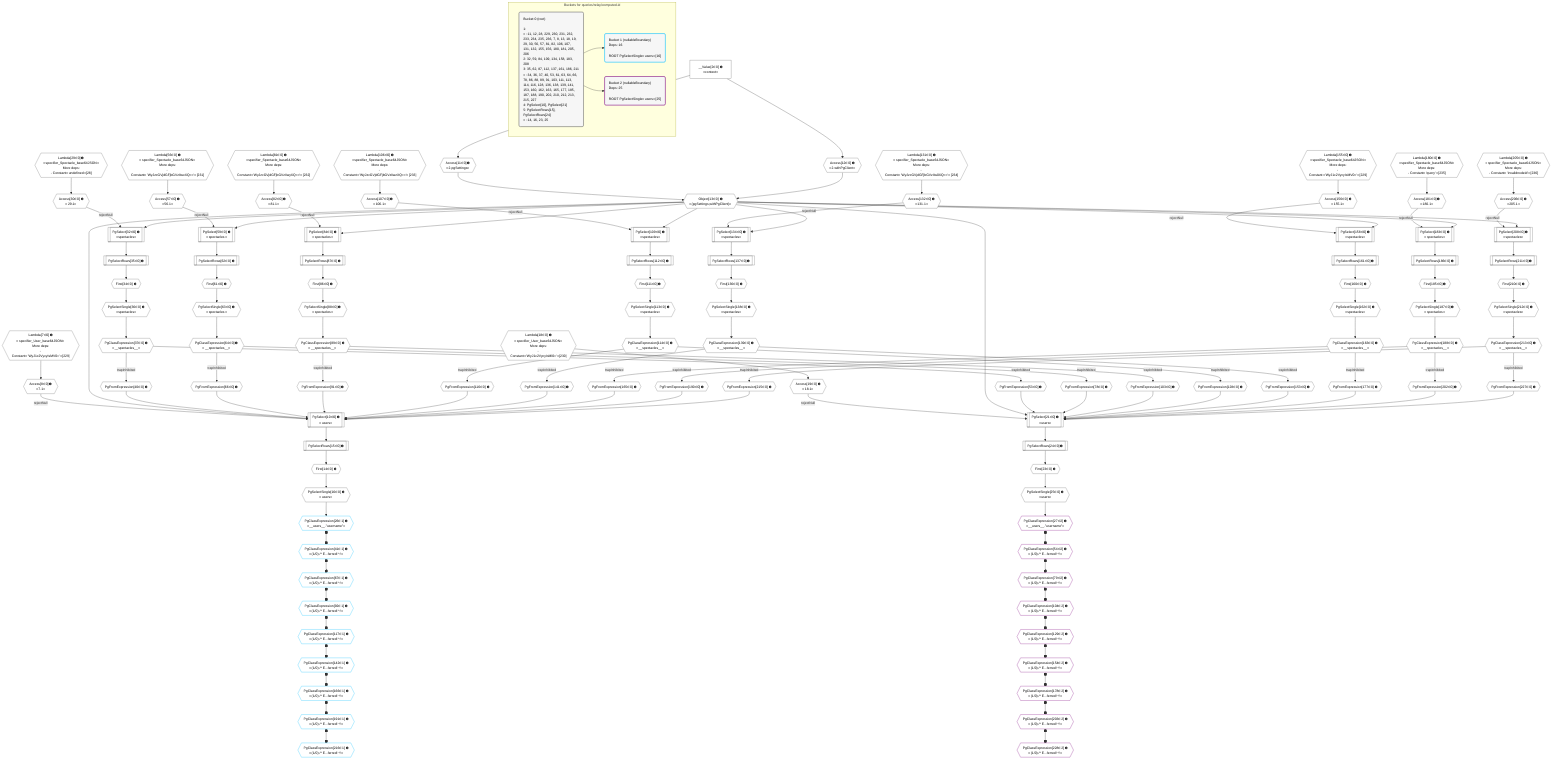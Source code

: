 %%{init: {'themeVariables': { 'fontSize': '12px'}}}%%
graph TD
    classDef path fill:#eee,stroke:#000,color:#000
    classDef plan fill:#fff,stroke-width:1px,color:#000
    classDef itemplan fill:#fff,stroke-width:2px,color:#000
    classDef unbatchedplan fill:#dff,stroke-width:1px,color:#000
    classDef sideeffectplan fill:#fcc,stroke-width:2px,color:#000
    classDef bucket fill:#f6f6f6,color:#000,stroke-width:2px,text-align:left

    subgraph "Buckets for queries/relay/computed-id"
    Bucket0("Bucket 0 (root)<br /><br />1: <br />ᐳ: 11, 12, 28, 229, 230, 231, 232, 233, 234, 235, 236, 7, 8, 13, 18, 19, 29, 30, 56, 57, 81, 82, 106, 107, 131, 132, 155, 156, 180, 181, 205, 206<br />2: 32, 59, 84, 109, 134, 158, 183, 208<br />3: 35, 62, 87, 112, 137, 161, 186, 211<br />ᐳ: 34, 36, 37, 40, 53, 61, 63, 64, 66, 78, 86, 88, 89, 91, 103, 111, 113, 114, 116, 128, 136, 138, 139, 141, 153, 160, 162, 163, 165, 177, 185, 187, 188, 190, 202, 210, 212, 213, 215, 227<br />4: PgSelect[10], PgSelect[21]<br />5: PgSelectRows[15], PgSelectRows[24]<br />ᐳ: 14, 16, 23, 25"):::bucket
    Bucket1("Bucket 1 (nullableBoundary)<br />Deps: 16<br /><br />ROOT PgSelectSingleᐸusersᐳ[16]"):::bucket
    Bucket2("Bucket 2 (nullableBoundary)<br />Deps: 25<br /><br />ROOT PgSelectSingleᐸusersᐳ[25]"):::bucket
    end
    Bucket0 --> Bucket1 & Bucket2

    %% plan dependencies
    PgSelect10[["PgSelect[10∈0] ➊<br />ᐸusersᐳ"]]:::plan
    Object13{{"Object[13∈0] ➊<br />ᐸ{pgSettings,withPgClient}ᐳ"}}:::plan
    Access8{{"Access[8∈0] ➊<br />ᐸ7.1ᐳ"}}:::plan
    PgFromExpression40{{"PgFromExpression[40∈0] ➊"}}:::plan
    PgFromExpression66{{"PgFromExpression[66∈0] ➊"}}:::plan
    PgFromExpression91{{"PgFromExpression[91∈0] ➊"}}:::plan
    PgFromExpression116{{"PgFromExpression[116∈0] ➊"}}:::plan
    PgFromExpression141{{"PgFromExpression[141∈0] ➊"}}:::plan
    PgFromExpression165{{"PgFromExpression[165∈0] ➊"}}:::plan
    PgFromExpression190{{"PgFromExpression[190∈0] ➊"}}:::plan
    PgFromExpression215{{"PgFromExpression[215∈0] ➊"}}:::plan
    Access8 -->|rejectNull| PgSelect10
    Object13 & PgFromExpression40 & PgFromExpression66 & PgFromExpression91 & PgFromExpression116 & PgFromExpression141 & PgFromExpression165 & PgFromExpression190 & PgFromExpression215 --> PgSelect10
    PgSelect21[["PgSelect[21∈0] ➊<br />ᐸusersᐳ"]]:::plan
    Access19{{"Access[19∈0] ➊<br />ᐸ18.1ᐳ"}}:::plan
    PgFromExpression53{{"PgFromExpression[53∈0] ➊"}}:::plan
    PgFromExpression78{{"PgFromExpression[78∈0] ➊"}}:::plan
    PgFromExpression103{{"PgFromExpression[103∈0] ➊"}}:::plan
    PgFromExpression128{{"PgFromExpression[128∈0] ➊"}}:::plan
    PgFromExpression153{{"PgFromExpression[153∈0] ➊"}}:::plan
    PgFromExpression177{{"PgFromExpression[177∈0] ➊"}}:::plan
    PgFromExpression202{{"PgFromExpression[202∈0] ➊"}}:::plan
    PgFromExpression227{{"PgFromExpression[227∈0] ➊"}}:::plan
    Access19 -->|rejectNull| PgSelect21
    Object13 & PgFromExpression53 & PgFromExpression78 & PgFromExpression103 & PgFromExpression128 & PgFromExpression153 & PgFromExpression177 & PgFromExpression202 & PgFromExpression227 --> PgSelect21
    Access11{{"Access[11∈0] ➊<br />ᐸ2.pgSettingsᐳ"}}:::plan
    Access12{{"Access[12∈0] ➊<br />ᐸ2.withPgClientᐳ"}}:::plan
    Access11 & Access12 --> Object13
    PgSelect32[["PgSelect[32∈0] ➊<br />ᐸspectaclesᐳ"]]:::plan
    Access30{{"Access[30∈0] ➊<br />ᐸ29.1ᐳ"}}:::plan
    Access30 -->|rejectNull| PgSelect32
    Object13 --> PgSelect32
    PgSelect59[["PgSelect[59∈0] ➊<br />ᐸspectaclesᐳ"]]:::plan
    Access57{{"Access[57∈0] ➊<br />ᐸ56.1ᐳ"}}:::plan
    Access57 -->|rejectNull| PgSelect59
    Object13 --> PgSelect59
    PgSelect84[["PgSelect[84∈0] ➊<br />ᐸspectaclesᐳ"]]:::plan
    Access82{{"Access[82∈0] ➊<br />ᐸ81.1ᐳ"}}:::plan
    Access82 -->|rejectNull| PgSelect84
    Object13 --> PgSelect84
    PgSelect109[["PgSelect[109∈0] ➊<br />ᐸspectaclesᐳ"]]:::plan
    Access107{{"Access[107∈0] ➊<br />ᐸ106.1ᐳ"}}:::plan
    Access107 -->|rejectNull| PgSelect109
    Object13 --> PgSelect109
    PgSelect134[["PgSelect[134∈0] ➊<br />ᐸspectaclesᐳ"]]:::plan
    Access132{{"Access[132∈0] ➊<br />ᐸ131.1ᐳ"}}:::plan
    Access132 -->|rejectNull| PgSelect134
    Object13 --> PgSelect134
    PgSelect158[["PgSelect[158∈0] ➊<br />ᐸspectaclesᐳ"]]:::plan
    Access156{{"Access[156∈0] ➊<br />ᐸ155.1ᐳ"}}:::plan
    Access156 -->|rejectNull| PgSelect158
    Object13 --> PgSelect158
    PgSelect183[["PgSelect[183∈0] ➊<br />ᐸspectaclesᐳ"]]:::plan
    Access181{{"Access[181∈0] ➊<br />ᐸ180.1ᐳ"}}:::plan
    Access181 -->|rejectNull| PgSelect183
    Object13 --> PgSelect183
    PgSelect208[["PgSelect[208∈0] ➊<br />ᐸspectaclesᐳ"]]:::plan
    Access206{{"Access[206∈0] ➊<br />ᐸ205.1ᐳ"}}:::plan
    Access206 -->|rejectNull| PgSelect208
    Object13 --> PgSelect208
    Lambda7{{"Lambda[7∈0] ➊<br />ᐸspecifier_User_base64JSONᐳ<br />More deps:<br />- Constantᐸ'WyJ1c2VycyIsMV0='ᐳ[229]"}}:::plan
    Lambda7 --> Access8
    __Value2["__Value[2∈0] ➊<br />ᐸcontextᐳ"]:::plan
    __Value2 --> Access11
    __Value2 --> Access12
    First14{{"First[14∈0] ➊"}}:::plan
    PgSelectRows15[["PgSelectRows[15∈0] ➊"]]:::plan
    PgSelectRows15 --> First14
    PgSelect10 --> PgSelectRows15
    PgSelectSingle16{{"PgSelectSingle[16∈0] ➊<br />ᐸusersᐳ"}}:::plan
    First14 --> PgSelectSingle16
    Lambda18{{"Lambda[18∈0] ➊<br />ᐸspecifier_User_base64JSONᐳ<br />More deps:<br />- Constantᐸ'WyJ1c2VycyIsMl0='ᐳ[230]"}}:::plan
    Lambda18 --> Access19
    First23{{"First[23∈0] ➊"}}:::plan
    PgSelectRows24[["PgSelectRows[24∈0] ➊"]]:::plan
    PgSelectRows24 --> First23
    PgSelect21 --> PgSelectRows24
    PgSelectSingle25{{"PgSelectSingle[25∈0] ➊<br />ᐸusersᐳ"}}:::plan
    First23 --> PgSelectSingle25
    Lambda29{{"Lambda[29∈0] ➊<br />ᐸspecifier_Spectacle_base64JSONᐳ<br />More deps:<br />- Constantᐸundefinedᐳ[28]"}}:::plan
    Lambda29 --> Access30
    First34{{"First[34∈0] ➊"}}:::plan
    PgSelectRows35[["PgSelectRows[35∈0] ➊"]]:::plan
    PgSelectRows35 --> First34
    PgSelect32 --> PgSelectRows35
    PgSelectSingle36{{"PgSelectSingle[36∈0] ➊<br />ᐸspectaclesᐳ"}}:::plan
    First34 --> PgSelectSingle36
    PgClassExpression37{{"PgClassExpression[37∈0] ➊<br />ᐸ__spectacles__ᐳ"}}:::plan
    PgSelectSingle36 --> PgClassExpression37
    PgClassExpression37 -->|trapInhibited| PgFromExpression40
    PgClassExpression37 -->|trapInhibited| PgFromExpression53
    Lambda56{{"Lambda[56∈0] ➊<br />ᐸspecifier_Spectacle_base64JSONᐳ<br />More deps:<br />- Constantᐸ'WyJzcGVjdGFjbGVzIiwxXQ=='ᐳ[231]"}}:::plan
    Lambda56 --> Access57
    First61{{"First[61∈0] ➊"}}:::plan
    PgSelectRows62[["PgSelectRows[62∈0] ➊"]]:::plan
    PgSelectRows62 --> First61
    PgSelect59 --> PgSelectRows62
    PgSelectSingle63{{"PgSelectSingle[63∈0] ➊<br />ᐸspectaclesᐳ"}}:::plan
    First61 --> PgSelectSingle63
    PgClassExpression64{{"PgClassExpression[64∈0] ➊<br />ᐸ__spectacles__ᐳ"}}:::plan
    PgSelectSingle63 --> PgClassExpression64
    PgClassExpression64 -->|trapInhibited| PgFromExpression66
    PgClassExpression64 -->|trapInhibited| PgFromExpression78
    Lambda81{{"Lambda[81∈0] ➊<br />ᐸspecifier_Spectacle_base64JSONᐳ<br />More deps:<br />- Constantᐸ'WyJzcGVjdGFjbGVzIiwyXQ=='ᐳ[232]"}}:::plan
    Lambda81 --> Access82
    First86{{"First[86∈0] ➊"}}:::plan
    PgSelectRows87[["PgSelectRows[87∈0] ➊"]]:::plan
    PgSelectRows87 --> First86
    PgSelect84 --> PgSelectRows87
    PgSelectSingle88{{"PgSelectSingle[88∈0] ➊<br />ᐸspectaclesᐳ"}}:::plan
    First86 --> PgSelectSingle88
    PgClassExpression89{{"PgClassExpression[89∈0] ➊<br />ᐸ__spectacles__ᐳ"}}:::plan
    PgSelectSingle88 --> PgClassExpression89
    PgClassExpression89 -->|trapInhibited| PgFromExpression91
    PgClassExpression89 -->|trapInhibited| PgFromExpression103
    Lambda106{{"Lambda[106∈0] ➊<br />ᐸspecifier_Spectacle_base64JSONᐳ<br />More deps:<br />- Constantᐸ'WyJzcGVjdGFjbGVzIiwzXQ=='ᐳ[233]"}}:::plan
    Lambda106 --> Access107
    First111{{"First[111∈0] ➊"}}:::plan
    PgSelectRows112[["PgSelectRows[112∈0] ➊"]]:::plan
    PgSelectRows112 --> First111
    PgSelect109 --> PgSelectRows112
    PgSelectSingle113{{"PgSelectSingle[113∈0] ➊<br />ᐸspectaclesᐳ"}}:::plan
    First111 --> PgSelectSingle113
    PgClassExpression114{{"PgClassExpression[114∈0] ➊<br />ᐸ__spectacles__ᐳ"}}:::plan
    PgSelectSingle113 --> PgClassExpression114
    PgClassExpression114 -->|trapInhibited| PgFromExpression116
    PgClassExpression114 -->|trapInhibited| PgFromExpression128
    Lambda131{{"Lambda[131∈0] ➊<br />ᐸspecifier_Spectacle_base64JSONᐳ<br />More deps:<br />- Constantᐸ'WyJzcGVjdGFjbGVzIiw0XQ=='ᐳ[234]"}}:::plan
    Lambda131 --> Access132
    First136{{"First[136∈0] ➊"}}:::plan
    PgSelectRows137[["PgSelectRows[137∈0] ➊"]]:::plan
    PgSelectRows137 --> First136
    PgSelect134 --> PgSelectRows137
    PgSelectSingle138{{"PgSelectSingle[138∈0] ➊<br />ᐸspectaclesᐳ"}}:::plan
    First136 --> PgSelectSingle138
    PgClassExpression139{{"PgClassExpression[139∈0] ➊<br />ᐸ__spectacles__ᐳ"}}:::plan
    PgSelectSingle138 --> PgClassExpression139
    PgClassExpression139 -->|trapInhibited| PgFromExpression141
    PgClassExpression139 -->|trapInhibited| PgFromExpression153
    Lambda155{{"Lambda[155∈0] ➊<br />ᐸspecifier_Spectacle_base64JSONᐳ<br />More deps:<br />- Constantᐸ'WyJ1c2VycyIsMV0='ᐳ[229]"}}:::plan
    Lambda155 --> Access156
    First160{{"First[160∈0] ➊"}}:::plan
    PgSelectRows161[["PgSelectRows[161∈0] ➊"]]:::plan
    PgSelectRows161 --> First160
    PgSelect158 --> PgSelectRows161
    PgSelectSingle162{{"PgSelectSingle[162∈0] ➊<br />ᐸspectaclesᐳ"}}:::plan
    First160 --> PgSelectSingle162
    PgClassExpression163{{"PgClassExpression[163∈0] ➊<br />ᐸ__spectacles__ᐳ"}}:::plan
    PgSelectSingle162 --> PgClassExpression163
    PgClassExpression163 -->|trapInhibited| PgFromExpression165
    PgClassExpression163 -->|trapInhibited| PgFromExpression177
    Lambda180{{"Lambda[180∈0] ➊<br />ᐸspecifier_Spectacle_base64JSONᐳ<br />More deps:<br />- Constantᐸ'query'ᐳ[235]"}}:::plan
    Lambda180 --> Access181
    First185{{"First[185∈0] ➊"}}:::plan
    PgSelectRows186[["PgSelectRows[186∈0] ➊"]]:::plan
    PgSelectRows186 --> First185
    PgSelect183 --> PgSelectRows186
    PgSelectSingle187{{"PgSelectSingle[187∈0] ➊<br />ᐸspectaclesᐳ"}}:::plan
    First185 --> PgSelectSingle187
    PgClassExpression188{{"PgClassExpression[188∈0] ➊<br />ᐸ__spectacles__ᐳ"}}:::plan
    PgSelectSingle187 --> PgClassExpression188
    PgClassExpression188 -->|trapInhibited| PgFromExpression190
    PgClassExpression188 -->|trapInhibited| PgFromExpression202
    Lambda205{{"Lambda[205∈0] ➊<br />ᐸspecifier_Spectacle_base64JSONᐳ<br />More deps:<br />- Constantᐸ'invalidnodeid'ᐳ[236]"}}:::plan
    Lambda205 --> Access206
    First210{{"First[210∈0] ➊"}}:::plan
    PgSelectRows211[["PgSelectRows[211∈0] ➊"]]:::plan
    PgSelectRows211 --> First210
    PgSelect208 --> PgSelectRows211
    PgSelectSingle212{{"PgSelectSingle[212∈0] ➊<br />ᐸspectaclesᐳ"}}:::plan
    First210 --> PgSelectSingle212
    PgClassExpression213{{"PgClassExpression[213∈0] ➊<br />ᐸ__spectacles__ᐳ"}}:::plan
    PgSelectSingle212 --> PgClassExpression213
    PgClassExpression213 -->|trapInhibited| PgFromExpression215
    PgClassExpression213 -->|trapInhibited| PgFromExpression227
    PgClassExpression26{{"PgClassExpression[26∈1] ➊<br />ᐸ__users__.”username”ᐳ"}}:::plan
    PgSelectSingle16 --> PgClassExpression26
    PgClassExpression41{{"PgClassExpression[41∈1] ➊<br />ᐸ(1/0) /* E...ferred! */ᐳ"}}:::plan
    PgClassExpression26 o--o PgClassExpression41
    PgClassExpression67{{"PgClassExpression[67∈1] ➊<br />ᐸ(1/0) /* E...ferred! */ᐳ"}}:::plan
    PgClassExpression41 o--o PgClassExpression67
    PgClassExpression92{{"PgClassExpression[92∈1] ➊<br />ᐸ(1/0) /* E...ferred! */ᐳ"}}:::plan
    PgClassExpression67 o--o PgClassExpression92
    PgClassExpression117{{"PgClassExpression[117∈1] ➊<br />ᐸ(1/0) /* E...ferred! */ᐳ"}}:::plan
    PgClassExpression92 o--o PgClassExpression117
    PgClassExpression142{{"PgClassExpression[142∈1] ➊<br />ᐸ(1/0) /* E...ferred! */ᐳ"}}:::plan
    PgClassExpression117 o--o PgClassExpression142
    PgClassExpression166{{"PgClassExpression[166∈1] ➊<br />ᐸ(1/0) /* E...ferred! */ᐳ"}}:::plan
    PgClassExpression142 o--o PgClassExpression166
    PgClassExpression191{{"PgClassExpression[191∈1] ➊<br />ᐸ(1/0) /* E...ferred! */ᐳ"}}:::plan
    PgClassExpression166 o--o PgClassExpression191
    PgClassExpression216{{"PgClassExpression[216∈1] ➊<br />ᐸ(1/0) /* E...ferred! */ᐳ"}}:::plan
    PgClassExpression191 o--o PgClassExpression216
    PgClassExpression27{{"PgClassExpression[27∈2] ➊<br />ᐸ__users__.”username”ᐳ"}}:::plan
    PgSelectSingle25 --> PgClassExpression27
    PgClassExpression54{{"PgClassExpression[54∈2] ➊<br />ᐸ(1/0) /* E...ferred! */ᐳ"}}:::plan
    PgClassExpression27 o--o PgClassExpression54
    PgClassExpression79{{"PgClassExpression[79∈2] ➊<br />ᐸ(1/0) /* E...ferred! */ᐳ"}}:::plan
    PgClassExpression54 o--o PgClassExpression79
    PgClassExpression104{{"PgClassExpression[104∈2] ➊<br />ᐸ(1/0) /* E...ferred! */ᐳ"}}:::plan
    PgClassExpression79 o--o PgClassExpression104
    PgClassExpression129{{"PgClassExpression[129∈2] ➊<br />ᐸ(1/0) /* E...ferred! */ᐳ"}}:::plan
    PgClassExpression104 o--o PgClassExpression129
    PgClassExpression154{{"PgClassExpression[154∈2] ➊<br />ᐸ(1/0) /* E...ferred! */ᐳ"}}:::plan
    PgClassExpression129 o--o PgClassExpression154
    PgClassExpression178{{"PgClassExpression[178∈2] ➊<br />ᐸ(1/0) /* E...ferred! */ᐳ"}}:::plan
    PgClassExpression154 o--o PgClassExpression178
    PgClassExpression203{{"PgClassExpression[203∈2] ➊<br />ᐸ(1/0) /* E...ferred! */ᐳ"}}:::plan
    PgClassExpression178 o--o PgClassExpression203
    PgClassExpression228{{"PgClassExpression[228∈2] ➊<br />ᐸ(1/0) /* E...ferred! */ᐳ"}}:::plan
    PgClassExpression203 o--o PgClassExpression228

    %% define steps
    classDef bucket0 stroke:#696969
    class Bucket0,__Value2,Lambda7,Access8,PgSelect10,Access11,Access12,Object13,First14,PgSelectRows15,PgSelectSingle16,Lambda18,Access19,PgSelect21,First23,PgSelectRows24,PgSelectSingle25,Lambda29,Access30,PgSelect32,First34,PgSelectRows35,PgSelectSingle36,PgClassExpression37,PgFromExpression40,PgFromExpression53,Lambda56,Access57,PgSelect59,First61,PgSelectRows62,PgSelectSingle63,PgClassExpression64,PgFromExpression66,PgFromExpression78,Lambda81,Access82,PgSelect84,First86,PgSelectRows87,PgSelectSingle88,PgClassExpression89,PgFromExpression91,PgFromExpression103,Lambda106,Access107,PgSelect109,First111,PgSelectRows112,PgSelectSingle113,PgClassExpression114,PgFromExpression116,PgFromExpression128,Lambda131,Access132,PgSelect134,First136,PgSelectRows137,PgSelectSingle138,PgClassExpression139,PgFromExpression141,PgFromExpression153,Lambda155,Access156,PgSelect158,First160,PgSelectRows161,PgSelectSingle162,PgClassExpression163,PgFromExpression165,PgFromExpression177,Lambda180,Access181,PgSelect183,First185,PgSelectRows186,PgSelectSingle187,PgClassExpression188,PgFromExpression190,PgFromExpression202,Lambda205,Access206,PgSelect208,First210,PgSelectRows211,PgSelectSingle212,PgClassExpression213,PgFromExpression215,PgFromExpression227 bucket0
    classDef bucket1 stroke:#00bfff
    class Bucket1,PgClassExpression26,PgClassExpression41,PgClassExpression67,PgClassExpression92,PgClassExpression117,PgClassExpression142,PgClassExpression166,PgClassExpression191,PgClassExpression216 bucket1
    classDef bucket2 stroke:#7f007f
    class Bucket2,PgClassExpression27,PgClassExpression54,PgClassExpression79,PgClassExpression104,PgClassExpression129,PgClassExpression154,PgClassExpression178,PgClassExpression203,PgClassExpression228 bucket2